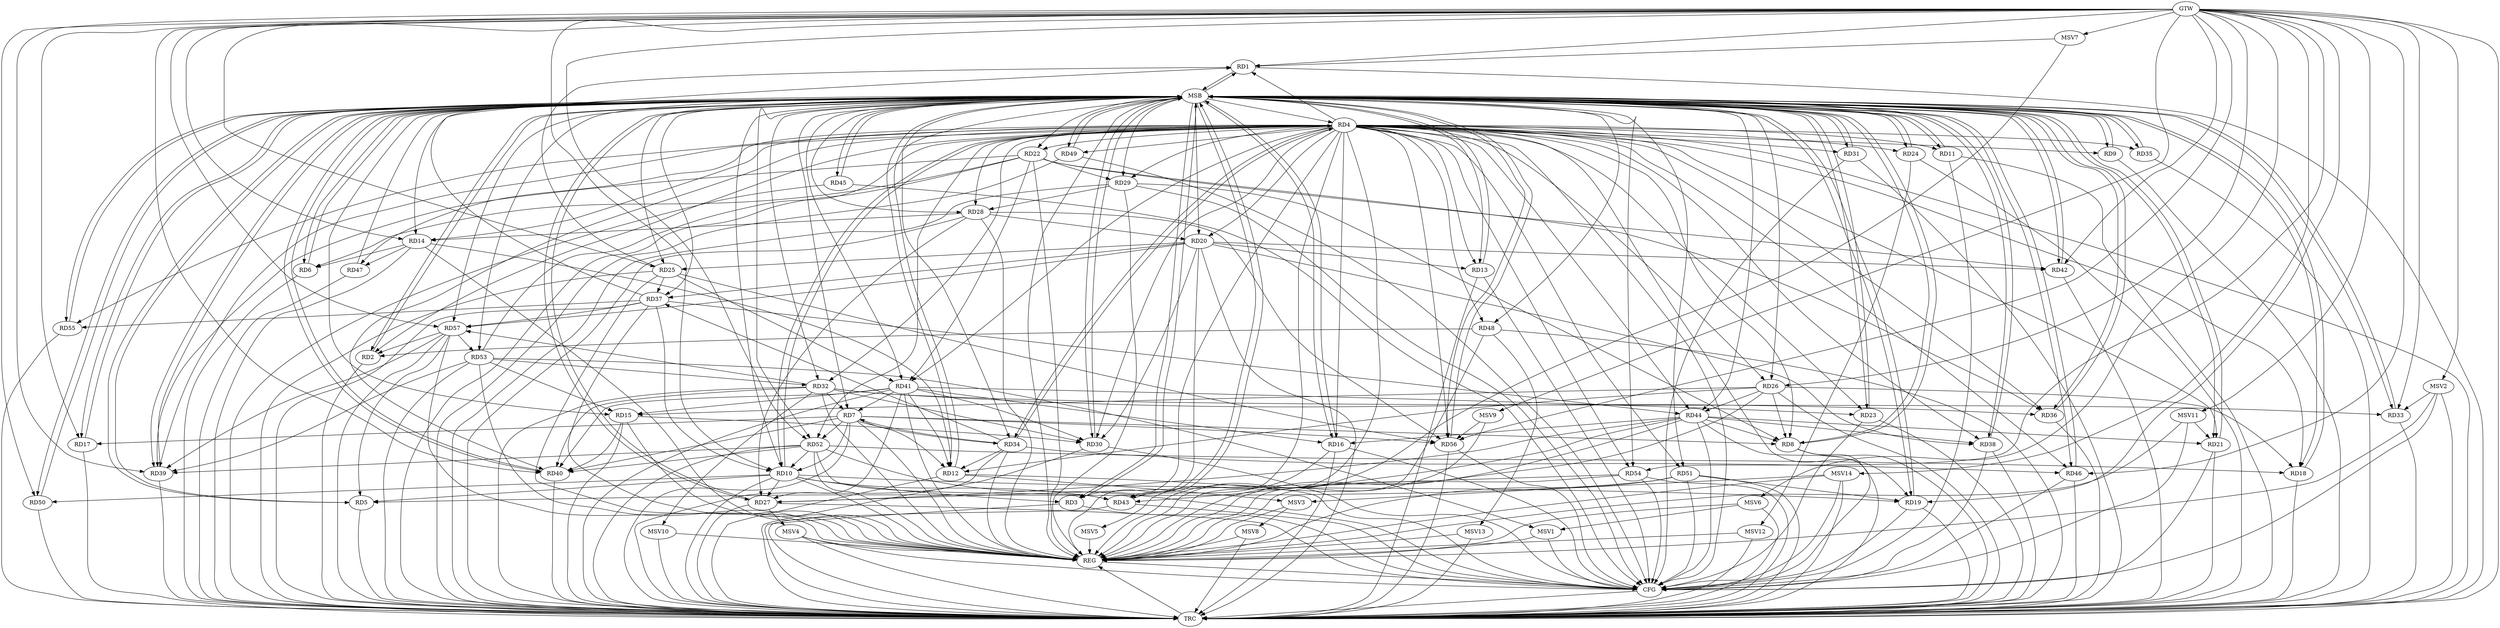 strict digraph G {
  RD1 [ label="RD1" ];
  RD2 [ label="RD2" ];
  RD3 [ label="RD3" ];
  RD4 [ label="RD4" ];
  RD5 [ label="RD5" ];
  RD6 [ label="RD6" ];
  RD7 [ label="RD7" ];
  RD8 [ label="RD8" ];
  RD9 [ label="RD9" ];
  RD10 [ label="RD10" ];
  RD11 [ label="RD11" ];
  RD12 [ label="RD12" ];
  RD13 [ label="RD13" ];
  RD14 [ label="RD14" ];
  RD15 [ label="RD15" ];
  RD16 [ label="RD16" ];
  RD17 [ label="RD17" ];
  RD18 [ label="RD18" ];
  RD19 [ label="RD19" ];
  RD20 [ label="RD20" ];
  RD21 [ label="RD21" ];
  RD22 [ label="RD22" ];
  RD23 [ label="RD23" ];
  RD24 [ label="RD24" ];
  RD25 [ label="RD25" ];
  RD26 [ label="RD26" ];
  RD27 [ label="RD27" ];
  RD28 [ label="RD28" ];
  RD29 [ label="RD29" ];
  RD30 [ label="RD30" ];
  RD31 [ label="RD31" ];
  RD32 [ label="RD32" ];
  RD33 [ label="RD33" ];
  RD34 [ label="RD34" ];
  RD35 [ label="RD35" ];
  RD36 [ label="RD36" ];
  RD37 [ label="RD37" ];
  RD38 [ label="RD38" ];
  RD39 [ label="RD39" ];
  RD40 [ label="RD40" ];
  RD41 [ label="RD41" ];
  RD42 [ label="RD42" ];
  RD43 [ label="RD43" ];
  RD44 [ label="RD44" ];
  RD45 [ label="RD45" ];
  RD46 [ label="RD46" ];
  RD47 [ label="RD47" ];
  RD48 [ label="RD48" ];
  RD49 [ label="RD49" ];
  RD50 [ label="RD50" ];
  RD51 [ label="RD51" ];
  RD52 [ label="RD52" ];
  RD53 [ label="RD53" ];
  RD54 [ label="RD54" ];
  RD55 [ label="RD55" ];
  RD56 [ label="RD56" ];
  RD57 [ label="RD57" ];
  GTW [ label="GTW" ];
  REG [ label="REG" ];
  MSB [ label="MSB" ];
  CFG [ label="CFG" ];
  TRC [ label="TRC" ];
  MSV1 [ label="MSV1" ];
  MSV2 [ label="MSV2" ];
  MSV3 [ label="MSV3" ];
  MSV4 [ label="MSV4" ];
  MSV5 [ label="MSV5" ];
  MSV6 [ label="MSV6" ];
  MSV7 [ label="MSV7" ];
  MSV8 [ label="MSV8" ];
  MSV9 [ label="MSV9" ];
  MSV10 [ label="MSV10" ];
  MSV11 [ label="MSV11" ];
  MSV12 [ label="MSV12" ];
  MSV13 [ label="MSV13" ];
  MSV14 [ label="MSV14" ];
  RD25 -> RD1;
  RD37 -> RD1;
  RD4 -> RD2;
  RD48 -> RD2;
  RD57 -> RD2;
  RD4 -> RD3;
  RD10 -> RD3;
  RD4 -> RD8;
  RD4 -> RD10;
  RD10 -> RD4;
  RD4 -> RD21;
  RD4 -> RD26;
  RD4 -> RD28;
  RD4 -> RD32;
  RD34 -> RD4;
  RD4 -> RD35;
  RD4 -> RD36;
  RD4 -> RD39;
  RD4 -> RD43;
  RD53 -> RD4;
  RD10 -> RD5;
  RD51 -> RD5;
  RD57 -> RD5;
  RD14 -> RD6;
  RD22 -> RD6;
  RD7 -> RD8;
  RD7 -> RD10;
  RD7 -> RD12;
  RD7 -> RD17;
  RD32 -> RD7;
  RD7 -> RD34;
  RD34 -> RD7;
  RD7 -> RD40;
  RD41 -> RD7;
  RD7 -> RD52;
  RD7 -> RD56;
  RD26 -> RD8;
  RD29 -> RD8;
  RD44 -> RD8;
  RD10 -> RD19;
  RD10 -> RD27;
  RD37 -> RD10;
  RD10 -> RD43;
  RD10 -> RD50;
  RD52 -> RD10;
  RD14 -> RD12;
  RD26 -> RD12;
  RD34 -> RD12;
  RD41 -> RD12;
  RD20 -> RD13;
  RD28 -> RD14;
  RD14 -> RD47;
  RD26 -> RD15;
  RD15 -> RD30;
  RD15 -> RD40;
  RD41 -> RD15;
  RD53 -> RD15;
  RD41 -> RD16;
  RD44 -> RD16;
  RD26 -> RD18;
  RD52 -> RD18;
  RD51 -> RD19;
  RD20 -> RD25;
  RD28 -> RD20;
  RD20 -> RD30;
  RD20 -> RD37;
  RD20 -> RD38;
  RD20 -> RD42;
  RD20 -> RD57;
  RD44 -> RD21;
  RD22 -> RD29;
  RD22 -> RD36;
  RD22 -> RD39;
  RD22 -> RD41;
  RD22 -> RD42;
  RD41 -> RD23;
  RD25 -> RD37;
  RD25 -> RD41;
  RD25 -> RD56;
  RD26 -> RD44;
  RD28 -> RD27;
  RD41 -> RD27;
  RD44 -> RD27;
  RD54 -> RD27;
  RD29 -> RD28;
  RD28 -> RD56;
  RD32 -> RD30;
  RD41 -> RD30;
  RD32 -> RD33;
  RD32 -> RD36;
  RD32 -> RD40;
  RD53 -> RD32;
  RD32 -> RD57;
  RD34 -> RD37;
  RD34 -> RD46;
  RD37 -> RD44;
  RD37 -> RD55;
  RD37 -> RD57;
  RD44 -> RD38;
  RD52 -> RD39;
  RD53 -> RD39;
  RD57 -> RD39;
  RD41 -> RD40;
  RD52 -> RD40;
  RD44 -> RD43;
  RD52 -> RD43;
  RD57 -> RD53;
  GTW -> RD52;
  GTW -> RD1;
  GTW -> RD50;
  GTW -> RD46;
  GTW -> RD19;
  GTW -> RD42;
  GTW -> RD14;
  GTW -> RD57;
  GTW -> RD10;
  GTW -> RD56;
  GTW -> RD17;
  GTW -> RD25;
  GTW -> RD54;
  GTW -> RD40;
  GTW -> RD26;
  GTW -> RD39;
  GTW -> RD33;
  RD4 -> REG;
  RD7 -> REG;
  RD10 -> REG;
  RD14 -> REG;
  RD15 -> REG;
  RD20 -> REG;
  RD22 -> REG;
  RD25 -> REG;
  RD26 -> REG;
  RD28 -> REG;
  RD29 -> REG;
  RD32 -> REG;
  RD34 -> REG;
  RD37 -> REG;
  RD41 -> REG;
  RD44 -> REG;
  RD48 -> REG;
  RD51 -> REG;
  RD52 -> REG;
  RD53 -> REG;
  RD54 -> REG;
  RD57 -> REG;
  RD1 -> MSB;
  MSB -> RD7;
  MSB -> RD27;
  MSB -> RD29;
  MSB -> RD36;
  MSB -> RD37;
  MSB -> RD46;
  MSB -> RD52;
  MSB -> RD53;
  MSB -> REG;
  RD2 -> MSB;
  MSB -> RD44;
  RD3 -> MSB;
  MSB -> RD34;
  MSB -> RD43;
  MSB -> RD50;
  RD5 -> MSB;
  MSB -> RD33;
  MSB -> RD38;
  MSB -> RD48;
  MSB -> RD51;
  RD6 -> MSB;
  MSB -> RD3;
  MSB -> RD18;
  MSB -> RD31;
  MSB -> RD35;
  RD8 -> MSB;
  MSB -> RD20;
  MSB -> RD30;
  RD9 -> MSB;
  MSB -> RD1;
  MSB -> RD4;
  MSB -> RD19;
  RD11 -> MSB;
  MSB -> RD10;
  RD12 -> MSB;
  MSB -> RD5;
  MSB -> RD11;
  MSB -> RD15;
  MSB -> RD22;
  MSB -> RD28;
  RD13 -> MSB;
  MSB -> RD9;
  MSB -> RD32;
  MSB -> RD41;
  MSB -> RD56;
  RD16 -> MSB;
  MSB -> RD17;
  MSB -> RD42;
  MSB -> RD57;
  RD17 -> MSB;
  MSB -> RD6;
  MSB -> RD13;
  MSB -> RD23;
  RD18 -> MSB;
  MSB -> RD2;
  MSB -> RD26;
  MSB -> RD49;
  RD19 -> MSB;
  RD21 -> MSB;
  MSB -> RD12;
  MSB -> RD45;
  MSB -> RD55;
  RD23 -> MSB;
  MSB -> RD8;
  RD24 -> MSB;
  RD27 -> MSB;
  MSB -> RD14;
  MSB -> RD24;
  RD30 -> MSB;
  MSB -> RD25;
  RD31 -> MSB;
  MSB -> RD21;
  MSB -> RD40;
  RD33 -> MSB;
  RD35 -> MSB;
  RD36 -> MSB;
  RD38 -> MSB;
  RD39 -> MSB;
  RD40 -> MSB;
  MSB -> RD39;
  RD42 -> MSB;
  MSB -> RD54;
  RD43 -> MSB;
  RD45 -> MSB;
  RD46 -> MSB;
  RD47 -> MSB;
  MSB -> RD16;
  RD49 -> MSB;
  RD50 -> MSB;
  RD55 -> MSB;
  RD56 -> MSB;
  RD29 -> CFG;
  RD21 -> CFG;
  RD31 -> CFG;
  RD13 -> CFG;
  RD54 -> CFG;
  RD3 -> CFG;
  RD52 -> CFG;
  RD11 -> CFG;
  RD30 -> CFG;
  RD56 -> CFG;
  RD23 -> CFG;
  RD27 -> CFG;
  RD4 -> CFG;
  RD8 -> CFG;
  RD45 -> CFG;
  RD49 -> CFG;
  RD43 -> CFG;
  RD19 -> CFG;
  RD44 -> CFG;
  RD46 -> CFG;
  RD12 -> CFG;
  RD16 -> CFG;
  RD51 -> CFG;
  RD38 -> CFG;
  REG -> CFG;
  RD1 -> TRC;
  RD2 -> TRC;
  RD3 -> TRC;
  RD4 -> TRC;
  RD5 -> TRC;
  RD6 -> TRC;
  RD7 -> TRC;
  RD8 -> TRC;
  RD9 -> TRC;
  RD10 -> TRC;
  RD11 -> TRC;
  RD12 -> TRC;
  RD13 -> TRC;
  RD14 -> TRC;
  RD15 -> TRC;
  RD16 -> TRC;
  RD17 -> TRC;
  RD18 -> TRC;
  RD19 -> TRC;
  RD20 -> TRC;
  RD21 -> TRC;
  RD22 -> TRC;
  RD23 -> TRC;
  RD24 -> TRC;
  RD25 -> TRC;
  RD26 -> TRC;
  RD27 -> TRC;
  RD28 -> TRC;
  RD29 -> TRC;
  RD30 -> TRC;
  RD31 -> TRC;
  RD32 -> TRC;
  RD33 -> TRC;
  RD34 -> TRC;
  RD35 -> TRC;
  RD36 -> TRC;
  RD37 -> TRC;
  RD38 -> TRC;
  RD39 -> TRC;
  RD40 -> TRC;
  RD41 -> TRC;
  RD42 -> TRC;
  RD43 -> TRC;
  RD44 -> TRC;
  RD45 -> TRC;
  RD46 -> TRC;
  RD47 -> TRC;
  RD48 -> TRC;
  RD49 -> TRC;
  RD50 -> TRC;
  RD51 -> TRC;
  RD52 -> TRC;
  RD53 -> TRC;
  RD54 -> TRC;
  RD55 -> TRC;
  RD56 -> TRC;
  RD57 -> TRC;
  GTW -> TRC;
  CFG -> TRC;
  TRC -> REG;
  RD4 -> RD9;
  RD4 -> RD19;
  RD4 -> RD16;
  RD4 -> RD13;
  RD4 -> RD14;
  RD4 -> RD40;
  RD4 -> RD31;
  RD4 -> RD23;
  RD4 -> RD34;
  RD4 -> RD52;
  RD4 -> RD11;
  RD4 -> RD30;
  RD4 -> RD51;
  RD4 -> RD47;
  RD4 -> RD20;
  RD4 -> RD54;
  RD4 -> RD55;
  RD4 -> RD56;
  RD4 -> RD46;
  RD4 -> RD49;
  RD4 -> RD24;
  RD4 -> RD22;
  RD4 -> RD44;
  RD4 -> RD38;
  RD4 -> RD29;
  RD4 -> RD18;
  RD4 -> RD48;
  RD4 -> RD41;
  RD4 -> RD1;
  RD53 -> MSV1;
  MSV1 -> REG;
  MSV1 -> CFG;
  MSV2 -> RD33;
  GTW -> MSV2;
  MSV2 -> REG;
  MSV2 -> TRC;
  MSV2 -> CFG;
  RD12 -> MSV3;
  MSV3 -> REG;
  RD27 -> MSV4;
  MSV4 -> REG;
  MSV4 -> TRC;
  MSV4 -> CFG;
  RD16 -> MSV5;
  MSV5 -> REG;
  MSV6 -> MSV1;
  GTW -> MSV6;
  MSV6 -> REG;
  MSV6 -> TRC;
  MSV7 -> RD1;
  GTW -> MSV7;
  MSV7 -> REG;
  MSV3 -> MSV8;
  MSV8 -> REG;
  MSV8 -> TRC;
  MSV9 -> RD56;
  GTW -> MSV9;
  MSV9 -> REG;
  RD32 -> MSV10;
  MSV10 -> REG;
  MSV10 -> TRC;
  MSV11 -> RD21;
  GTW -> MSV11;
  MSV11 -> REG;
  MSV11 -> CFG;
  RD24 -> MSV12;
  MSV12 -> REG;
  MSV12 -> TRC;
  RD48 -> MSV13;
  MSV13 -> REG;
  MSV13 -> TRC;
  MSV14 -> MSV3;
  GTW -> MSV14;
  MSV14 -> REG;
  MSV14 -> TRC;
  MSV14 -> CFG;
}
